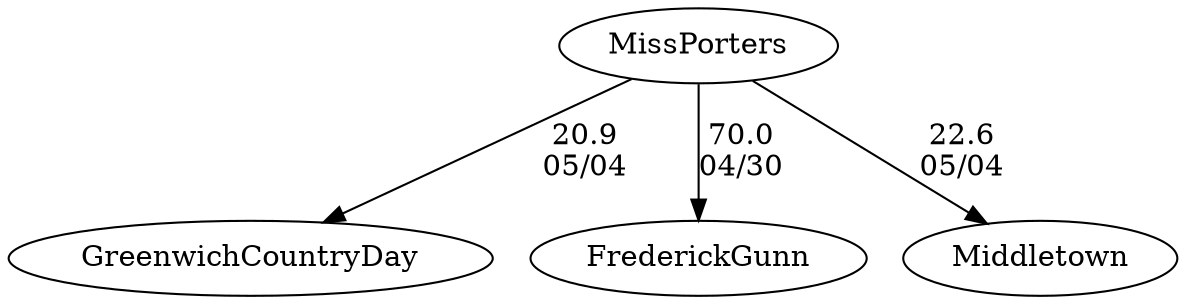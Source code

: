 digraph girls2foursMissPorters {GreenwichCountryDay [URL="girls2foursMissPortersGreenwichCountryDay.html"];FrederickGunn [URL="girls2foursMissPortersFrederickGunn.html"];Middletown [URL="girls2foursMissPortersMiddletown.html"];MissPorters [URL="girls2foursMissPortersMissPorters.html"];MissPorters -> FrederickGunn[label="70.0
04/30", weight="30", tooltip="NEIRA Girls Fours,Frederick Gunn vs. Miss Porter's			
Distance: 1500 Conditions: Girls' V1 & V2 - steady headwind of six mph on the course, gusting periodically to eight mph. Comments: Thanks to Porter's for making the trip. It was a beautiful day for racing.
None", URL="https://www.row2k.com/results/resultspage.cfm?UID=07BC4C309730A2ABBEA83E7AAD4B7A9E&cat=1", random="random"]; 
MissPorters -> GreenwichCountryDay[label="20.9
05/04", weight="80", tooltip="NEIRA,Middletown High School, Miss Porters, Greenwhich Community Day School			
Distance: 1500m Conditions: Floating starts, down river on a 1500m course with a slight turn to port at 750m. 10mph East wind off the starboard. Incoming tide, but minimal current still flowing down river. Comments: Girls 3rd boat was a novice race (not middletown's 3rd varsity). Boys first boat was a novice boys race. Not Middletown's first boat. 
Greenwich Country Day Girls 2V port oar hit a piece of river debris at approx 1200m. They continued to row through it.
None", URL="https://www.row2k.com/results/resultspage.cfm?UID=7883E3E9F1598D30B271DBFF0F534924&cat=5", random="random"]; 
MissPorters -> Middletown[label="22.6
05/04", weight="78", tooltip="NEIRA,Middletown High School, Miss Porters, Greenwhich Community Day School			
Distance: 1500m Conditions: Floating starts, down river on a 1500m course with a slight turn to port at 750m. 10mph East wind off the starboard. Incoming tide, but minimal current still flowing down river. Comments: Girls 3rd boat was a novice race (not middletown's 3rd varsity). Boys first boat was a novice boys race. Not Middletown's first boat. 
Greenwich Country Day Girls 2V port oar hit a piece of river debris at approx 1200m. They continued to row through it.
None", URL="https://www.row2k.com/results/resultspage.cfm?UID=7883E3E9F1598D30B271DBFF0F534924&cat=5", random="random"]}